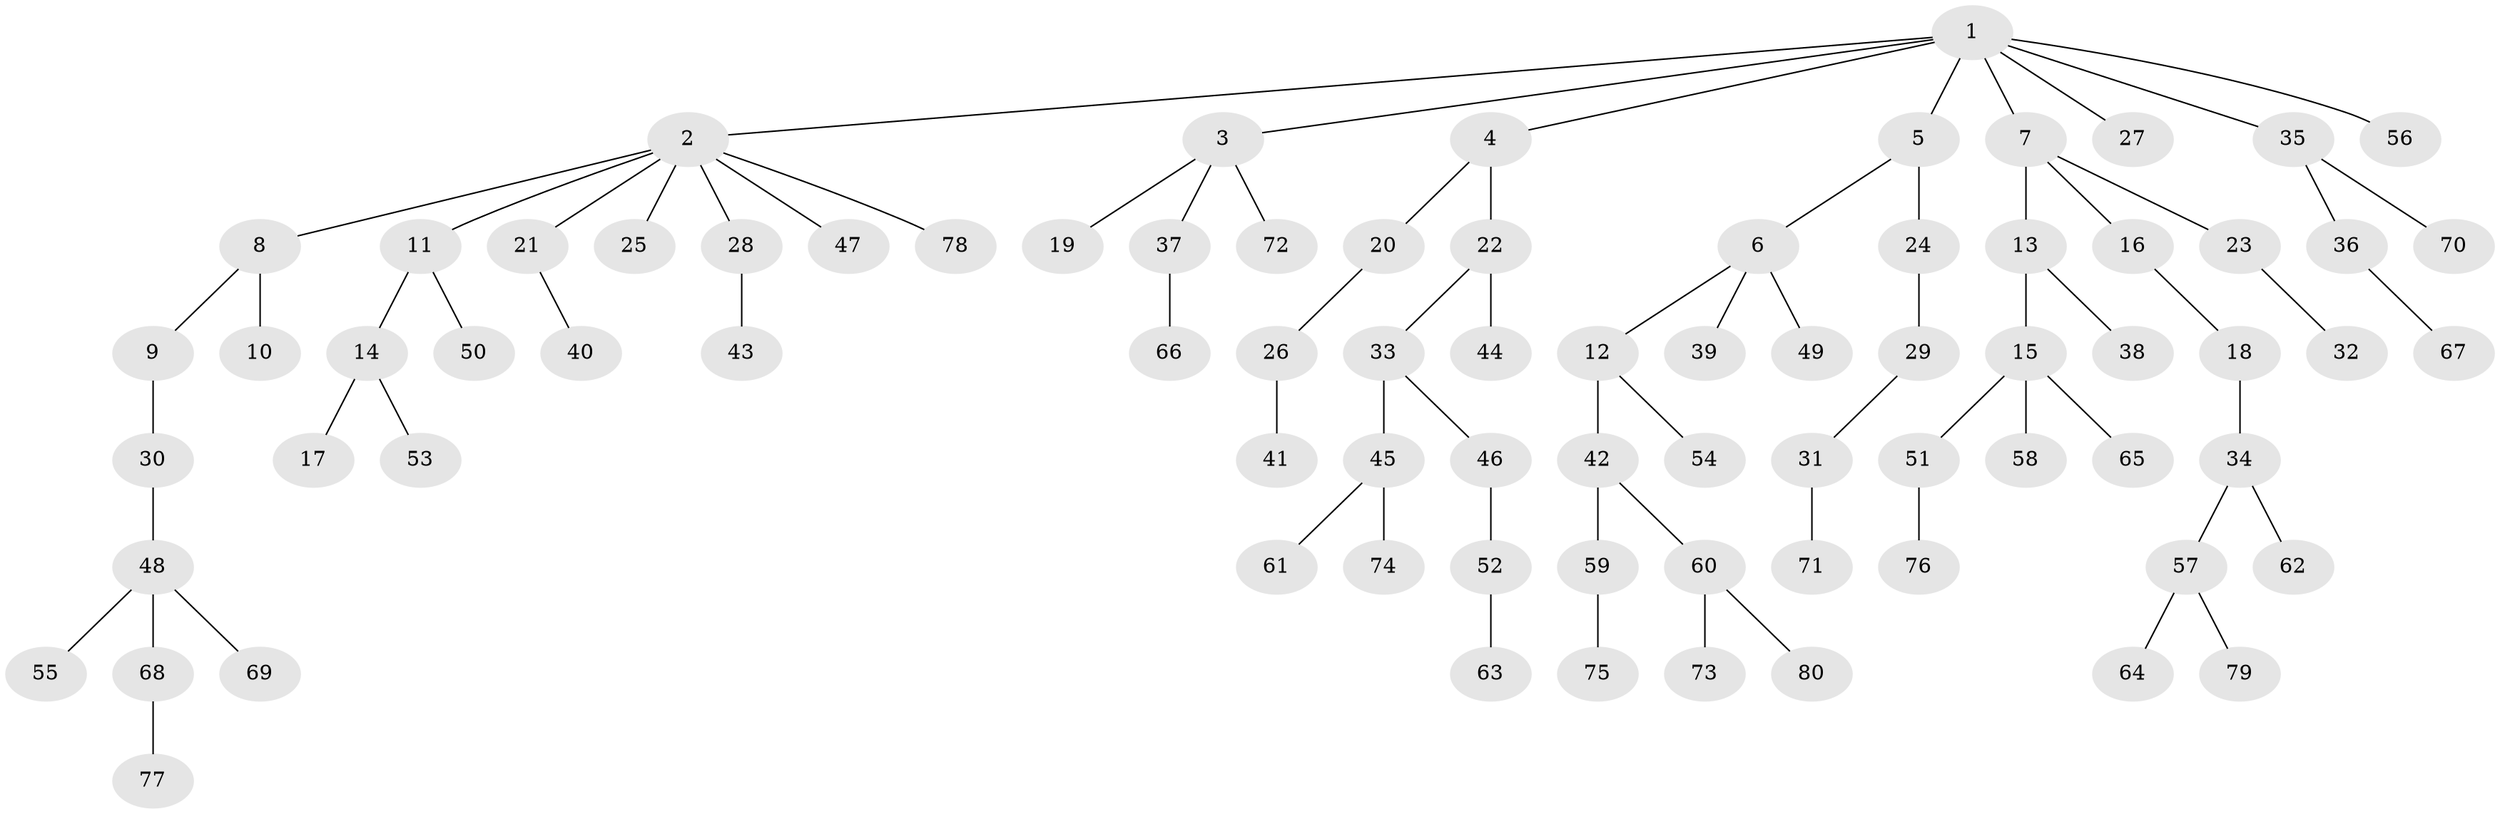 // Generated by graph-tools (version 1.1) at 2025/36/03/09/25 02:36:53]
// undirected, 80 vertices, 79 edges
graph export_dot {
graph [start="1"]
  node [color=gray90,style=filled];
  1;
  2;
  3;
  4;
  5;
  6;
  7;
  8;
  9;
  10;
  11;
  12;
  13;
  14;
  15;
  16;
  17;
  18;
  19;
  20;
  21;
  22;
  23;
  24;
  25;
  26;
  27;
  28;
  29;
  30;
  31;
  32;
  33;
  34;
  35;
  36;
  37;
  38;
  39;
  40;
  41;
  42;
  43;
  44;
  45;
  46;
  47;
  48;
  49;
  50;
  51;
  52;
  53;
  54;
  55;
  56;
  57;
  58;
  59;
  60;
  61;
  62;
  63;
  64;
  65;
  66;
  67;
  68;
  69;
  70;
  71;
  72;
  73;
  74;
  75;
  76;
  77;
  78;
  79;
  80;
  1 -- 2;
  1 -- 3;
  1 -- 4;
  1 -- 5;
  1 -- 7;
  1 -- 27;
  1 -- 35;
  1 -- 56;
  2 -- 8;
  2 -- 11;
  2 -- 21;
  2 -- 25;
  2 -- 28;
  2 -- 47;
  2 -- 78;
  3 -- 19;
  3 -- 37;
  3 -- 72;
  4 -- 20;
  4 -- 22;
  5 -- 6;
  5 -- 24;
  6 -- 12;
  6 -- 39;
  6 -- 49;
  7 -- 13;
  7 -- 16;
  7 -- 23;
  8 -- 9;
  8 -- 10;
  9 -- 30;
  11 -- 14;
  11 -- 50;
  12 -- 42;
  12 -- 54;
  13 -- 15;
  13 -- 38;
  14 -- 17;
  14 -- 53;
  15 -- 51;
  15 -- 58;
  15 -- 65;
  16 -- 18;
  18 -- 34;
  20 -- 26;
  21 -- 40;
  22 -- 33;
  22 -- 44;
  23 -- 32;
  24 -- 29;
  26 -- 41;
  28 -- 43;
  29 -- 31;
  30 -- 48;
  31 -- 71;
  33 -- 45;
  33 -- 46;
  34 -- 57;
  34 -- 62;
  35 -- 36;
  35 -- 70;
  36 -- 67;
  37 -- 66;
  42 -- 59;
  42 -- 60;
  45 -- 61;
  45 -- 74;
  46 -- 52;
  48 -- 55;
  48 -- 68;
  48 -- 69;
  51 -- 76;
  52 -- 63;
  57 -- 64;
  57 -- 79;
  59 -- 75;
  60 -- 73;
  60 -- 80;
  68 -- 77;
}
